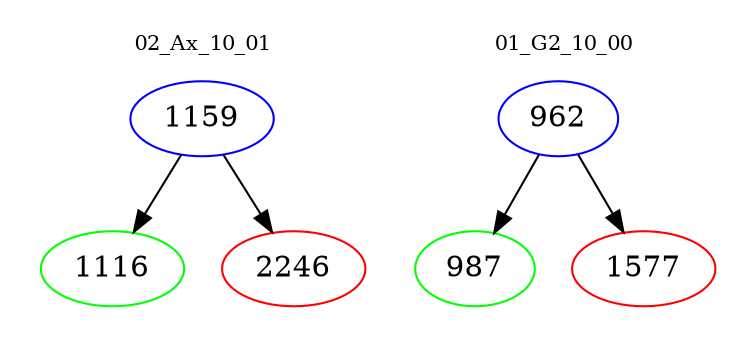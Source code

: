 digraph{
subgraph cluster_0 {
color = white
label = "02_Ax_10_01";
fontsize=10;
T0_1159 [label="1159", color="blue"]
T0_1159 -> T0_1116 [color="black"]
T0_1116 [label="1116", color="green"]
T0_1159 -> T0_2246 [color="black"]
T0_2246 [label="2246", color="red"]
}
subgraph cluster_1 {
color = white
label = "01_G2_10_00";
fontsize=10;
T1_962 [label="962", color="blue"]
T1_962 -> T1_987 [color="black"]
T1_987 [label="987", color="green"]
T1_962 -> T1_1577 [color="black"]
T1_1577 [label="1577", color="red"]
}
}
